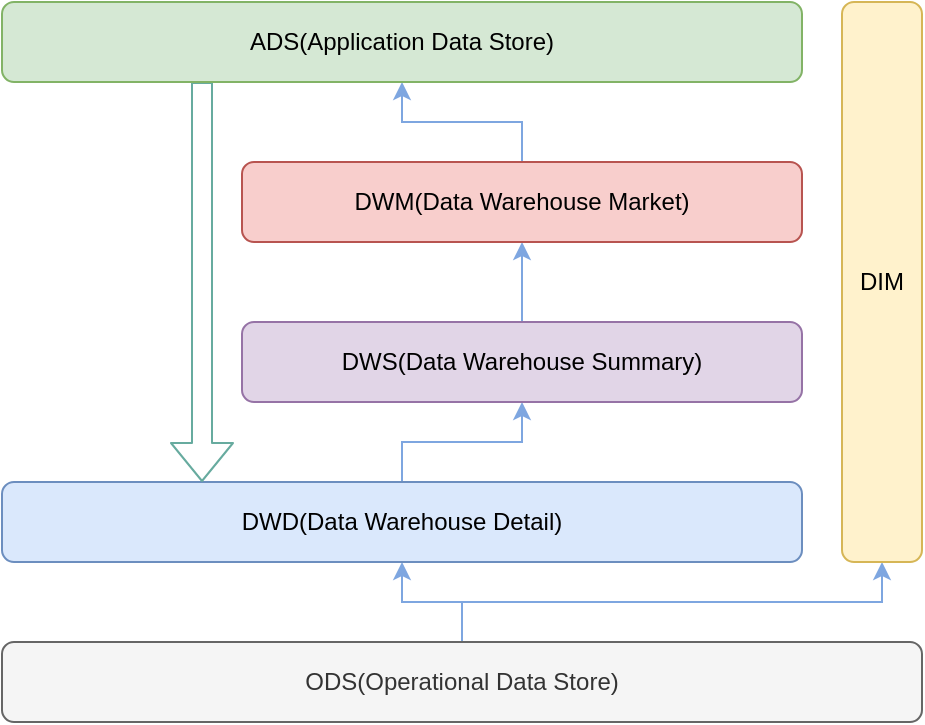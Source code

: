 <mxfile version="13.1.2" type="github" pages="2">
  <diagram id="xDaqMbVTm9odR8-DioXX" name="数仓分层">
    <mxGraphModel dx="899" dy="623" grid="1" gridSize="10" guides="1" tooltips="1" connect="1" arrows="1" fold="1" page="1" pageScale="1" pageWidth="827" pageHeight="1169" math="0" shadow="0">
      <root>
        <mxCell id="0" />
        <mxCell id="1" parent="0" />
        <mxCell id="EJTIUBt2cEUTjr5KvXVu-7" value="" style="edgeStyle=orthogonalEdgeStyle;rounded=0;orthogonalLoop=1;jettySize=auto;html=1;strokeColor=#7EA6E0;" edge="1" parent="1" source="EJTIUBt2cEUTjr5KvXVu-1" target="EJTIUBt2cEUTjr5KvXVu-2">
          <mxGeometry relative="1" as="geometry" />
        </mxCell>
        <mxCell id="EJTIUBt2cEUTjr5KvXVu-14" style="edgeStyle=orthogonalEdgeStyle;rounded=0;orthogonalLoop=1;jettySize=auto;html=1;entryX=0.5;entryY=1;entryDx=0;entryDy=0;strokeColor=#7EA6E0;" edge="1" parent="1" source="EJTIUBt2cEUTjr5KvXVu-1" target="EJTIUBt2cEUTjr5KvXVu-6">
          <mxGeometry relative="1" as="geometry" />
        </mxCell>
        <mxCell id="EJTIUBt2cEUTjr5KvXVu-1" value="ODS(Operational Data Store)" style="rounded=1;whiteSpace=wrap;html=1;fillColor=#f5f5f5;strokeColor=#666666;fontColor=#333333;" vertex="1" parent="1">
          <mxGeometry x="160" y="480" width="460" height="40" as="geometry" />
        </mxCell>
        <mxCell id="EJTIUBt2cEUTjr5KvXVu-8" value="" style="edgeStyle=orthogonalEdgeStyle;rounded=0;orthogonalLoop=1;jettySize=auto;html=1;strokeColor=#7EA6E0;" edge="1" parent="1" source="EJTIUBt2cEUTjr5KvXVu-2" target="EJTIUBt2cEUTjr5KvXVu-3">
          <mxGeometry relative="1" as="geometry" />
        </mxCell>
        <mxCell id="EJTIUBt2cEUTjr5KvXVu-2" value="DWD(Data Warehouse Detail)" style="rounded=1;whiteSpace=wrap;html=1;fillColor=#dae8fc;strokeColor=#6c8ebf;" vertex="1" parent="1">
          <mxGeometry x="160" y="400" width="400" height="40" as="geometry" />
        </mxCell>
        <mxCell id="EJTIUBt2cEUTjr5KvXVu-9" value="" style="edgeStyle=orthogonalEdgeStyle;rounded=0;orthogonalLoop=1;jettySize=auto;html=1;strokeColor=#7EA6E0;" edge="1" parent="1" source="EJTIUBt2cEUTjr5KvXVu-3" target="EJTIUBt2cEUTjr5KvXVu-4">
          <mxGeometry relative="1" as="geometry" />
        </mxCell>
        <mxCell id="EJTIUBt2cEUTjr5KvXVu-3" value="DWS(Data Warehouse Summary)" style="rounded=1;whiteSpace=wrap;html=1;fillColor=#e1d5e7;strokeColor=#9673a6;" vertex="1" parent="1">
          <mxGeometry x="280" y="320" width="280" height="40" as="geometry" />
        </mxCell>
        <mxCell id="EJTIUBt2cEUTjr5KvXVu-10" value="" style="edgeStyle=orthogonalEdgeStyle;rounded=0;orthogonalLoop=1;jettySize=auto;html=1;entryX=0.5;entryY=1;entryDx=0;entryDy=0;strokeColor=#7EA6E0;" edge="1" parent="1" source="EJTIUBt2cEUTjr5KvXVu-4" target="EJTIUBt2cEUTjr5KvXVu-5">
          <mxGeometry relative="1" as="geometry" />
        </mxCell>
        <mxCell id="EJTIUBt2cEUTjr5KvXVu-4" value="DWM(Data Warehouse Market)" style="rounded=1;whiteSpace=wrap;html=1;fillColor=#f8cecc;strokeColor=#b85450;" vertex="1" parent="1">
          <mxGeometry x="280" y="240" width="280" height="40" as="geometry" />
        </mxCell>
        <mxCell id="EJTIUBt2cEUTjr5KvXVu-12" style="edgeStyle=orthogonalEdgeStyle;rounded=1;orthogonalLoop=1;jettySize=auto;html=1;exitX=0.25;exitY=1;exitDx=0;exitDy=0;entryX=0.25;entryY=0;entryDx=0;entryDy=0;strokeColor=#67AB9F;shape=flexArrow;" edge="1" parent="1" source="EJTIUBt2cEUTjr5KvXVu-5" target="EJTIUBt2cEUTjr5KvXVu-2">
          <mxGeometry relative="1" as="geometry" />
        </mxCell>
        <mxCell id="EJTIUBt2cEUTjr5KvXVu-5" value="ADS(Application Data Store)" style="rounded=1;whiteSpace=wrap;html=1;fillColor=#d5e8d4;strokeColor=#82b366;" vertex="1" parent="1">
          <mxGeometry x="160" y="160" width="400" height="40" as="geometry" />
        </mxCell>
        <mxCell id="EJTIUBt2cEUTjr5KvXVu-6" value="DIM" style="rounded=1;whiteSpace=wrap;html=1;fillColor=#fff2cc;strokeColor=#d6b656;" vertex="1" parent="1">
          <mxGeometry x="580" y="160" width="40" height="280" as="geometry" />
        </mxCell>
      </root>
    </mxGraphModel>
  </diagram>
  <diagram id="uUGnSI4iTqOCS-ocZ5c7" name="数仓整体架构图">
    <mxGraphModel dx="899" dy="623" grid="1" gridSize="10" guides="1" tooltips="1" connect="1" arrows="1" fold="1" page="1" pageScale="1" pageWidth="827" pageHeight="1169" math="0" shadow="0">
      <root>
        <mxCell id="Z9YH_-ktKUOfIyejoIjv-0" />
        <mxCell id="Z9YH_-ktKUOfIyejoIjv-1" parent="Z9YH_-ktKUOfIyejoIjv-0" />
        <mxCell id="Z9YH_-ktKUOfIyejoIjv-2" value="" style="endArrow=none;html=1;strokeColor=#4D4D4D;strokeWidth=2;" edge="1" parent="Z9YH_-ktKUOfIyejoIjv-1">
          <mxGeometry width="50" height="50" relative="1" as="geometry">
            <mxPoint x="80" y="80" as="sourcePoint" />
            <mxPoint x="720" y="80" as="targetPoint" />
          </mxGeometry>
        </mxCell>
        <mxCell id="Z9YH_-ktKUOfIyejoIjv-3" value="" style="endArrow=none;html=1;strokeColor=#4D4D4D;strokeWidth=2;" edge="1" parent="Z9YH_-ktKUOfIyejoIjv-1">
          <mxGeometry width="50" height="50" relative="1" as="geometry">
            <mxPoint x="80" y="480" as="sourcePoint" />
            <mxPoint x="720" y="480" as="targetPoint" />
          </mxGeometry>
        </mxCell>
        <mxCell id="Z9YH_-ktKUOfIyejoIjv-4" value="&lt;font style=&quot;font-size: 15px&quot;&gt;数据服务&lt;/font&gt;" style="text;html=1;strokeColor=none;fillColor=none;align=center;verticalAlign=middle;whiteSpace=wrap;rounded=0;" vertex="1" parent="Z9YH_-ktKUOfIyejoIjv-1">
          <mxGeometry x="80" y="30" width="70" height="20" as="geometry" />
        </mxCell>
        <mxCell id="Z9YH_-ktKUOfIyejoIjv-5" value="" style="rounded=0;whiteSpace=wrap;html=1;" vertex="1" parent="Z9YH_-ktKUOfIyejoIjv-1">
          <mxGeometry x="160" y="10" width="560" height="50" as="geometry" />
        </mxCell>
        <mxCell id="Z9YH_-ktKUOfIyejoIjv-6" value="仲谋平台、医院日报" style="rounded=0;whiteSpace=wrap;html=1;" vertex="1" parent="Z9YH_-ktKUOfIyejoIjv-1">
          <mxGeometry x="170" y="20" width="120" height="30" as="geometry" />
        </mxCell>
        <mxCell id="Z9YH_-ktKUOfIyejoIjv-7" value="自助分析" style="rounded=0;whiteSpace=wrap;html=1;" vertex="1" parent="Z9YH_-ktKUOfIyejoIjv-1">
          <mxGeometry x="310" y="20" width="120" height="30" as="geometry" />
        </mxCell>
        <mxCell id="Z9YH_-ktKUOfIyejoIjv-8" value="大屏展示" style="rounded=0;whiteSpace=wrap;html=1;" vertex="1" parent="Z9YH_-ktKUOfIyejoIjv-1">
          <mxGeometry x="450" y="20" width="120" height="30" as="geometry" />
        </mxCell>
        <mxCell id="Z9YH_-ktKUOfIyejoIjv-9" value="其他数据服务" style="rounded=0;whiteSpace=wrap;html=1;" vertex="1" parent="Z9YH_-ktKUOfIyejoIjv-1">
          <mxGeometry x="590" y="20" width="120" height="30" as="geometry" />
        </mxCell>
      </root>
    </mxGraphModel>
  </diagram>
</mxfile>
